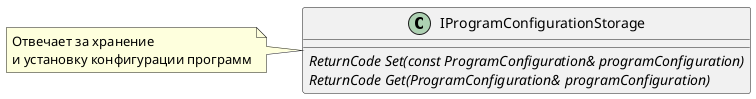 @startuml
'https://plantuml.com/class-diagram


!startsub IProgramConfigurationStorageSub

class IProgramConfigurationStorage
{
    {abstract} ReturnCode Set(const ProgramConfiguration& programConfiguration)
    {abstract} ReturnCode Get(ProgramConfiguration& programConfiguration)
}
!endsub

note left of IProgramConfigurationStorage
  Отвечает за хранение
  и установку конфигурации программ
end note
@enduml